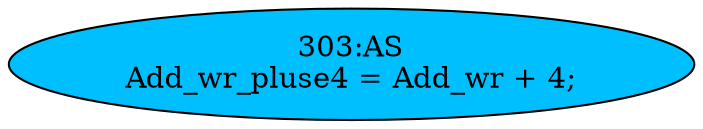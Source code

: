 strict digraph "" {
	node [label="\N"];
	"303:AS"	 [ast="<pyverilog.vparser.ast.Assign object at 0x7fbd1c2babd0>",
		def_var="['Add_wr_pluse4']",
		fillcolor=deepskyblue,
		label="303:AS
Add_wr_pluse4 = Add_wr + 4;",
		statements="[]",
		style=filled,
		typ=Assign,
		use_var="['Add_wr']"];
}
